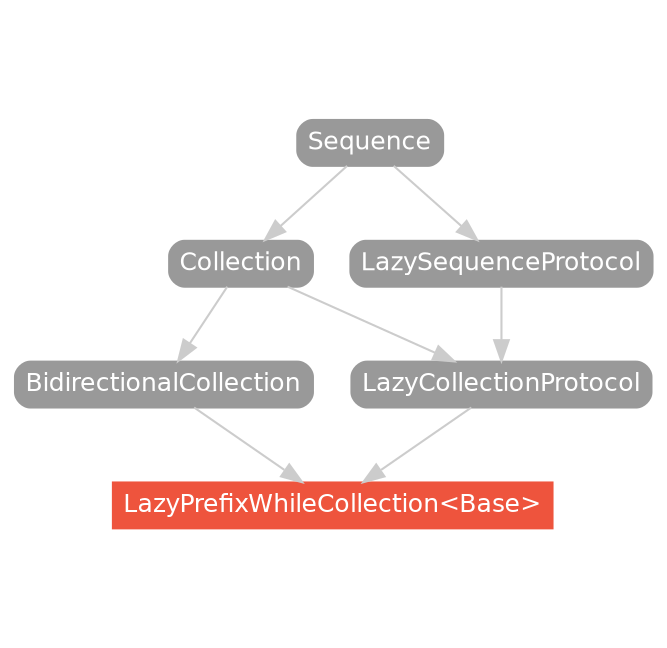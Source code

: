 strict digraph "LazyPrefixWhileCollection<Base> - Type Hierarchy - SwiftDoc.org" {
    pad="0.1,0.8"
    node [shape=box, style="filled,rounded", color="#999999", fillcolor="#999999", fontcolor=white, fontname=Helvetica, fontnames="Helvetica,sansserif", fontsize=12, margin="0.07,0.05", height="0.3"]
    edge [color="#cccccc"]
    "BidirectionalCollection" [URL="/protocol/BidirectionalCollection/hierarchy/"]
    "Collection" [URL="/protocol/Collection/hierarchy/"]
    "LazyCollectionProtocol" [URL="/protocol/LazyCollectionProtocol/hierarchy/"]
    "LazyPrefixWhileCollection<Base>" [URL="/type/LazyPrefixWhileCollection/", style="filled", fillcolor="#ee543d", color="#ee543d"]
    "LazySequenceProtocol" [URL="/protocol/LazySequenceProtocol/hierarchy/"]
    "Sequence" [URL="/protocol/Sequence/hierarchy/"]    "BidirectionalCollection" -> "LazyPrefixWhileCollection<Base>"
    "LazyCollectionProtocol" -> "LazyPrefixWhileCollection<Base>"
    "Collection" -> "BidirectionalCollection"
    "Sequence" -> "Collection"
    "Collection" -> "LazyCollectionProtocol"
    "LazySequenceProtocol" -> "LazyCollectionProtocol"
    "Sequence" -> "Collection"
    "Sequence" -> "LazySequenceProtocol"
    subgraph Types {
        rank = max; "LazyPrefixWhileCollection<Base>";
    }
}